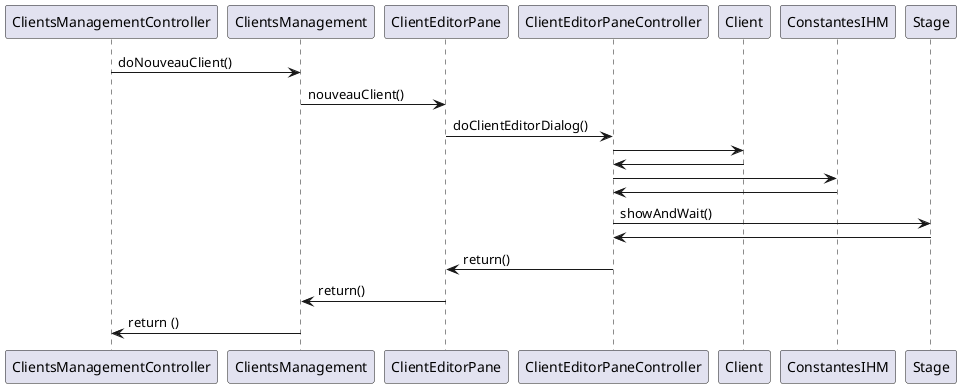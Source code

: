 @startuml Nouveau Client
ClientsManagementController -> ClientsManagement : doNouveauClient()
ClientsManagement -> ClientEditorPane : nouveauClient()
ClientEditorPane -> ClientEditorPaneController : doClientEditorDialog()
ClientEditorPaneController -> Client
Client -> ClientEditorPaneController
ClientEditorPaneController -> ConstantesIHM
ConstantesIHM -> ClientEditorPaneController
ClientEditorPaneController -> Stage : showAndWait()
Stage -> ClientEditorPaneController
ClientEditorPaneController -> ClientEditorPane : return()
ClientEditorPane -> ClientsManagement : return()
ClientsManagement -> ClientsManagementController : return ()
@enduml